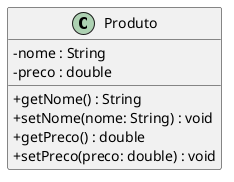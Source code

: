 @startuml
skinparam classAttributeIconSize 0
class Produto {
  -nome : String
  -preco : double
  +getNome() : String
  +setNome(nome: String) : void
  +getPreco() : double
  +setPreco(preco: double) : void
}
@enduml
